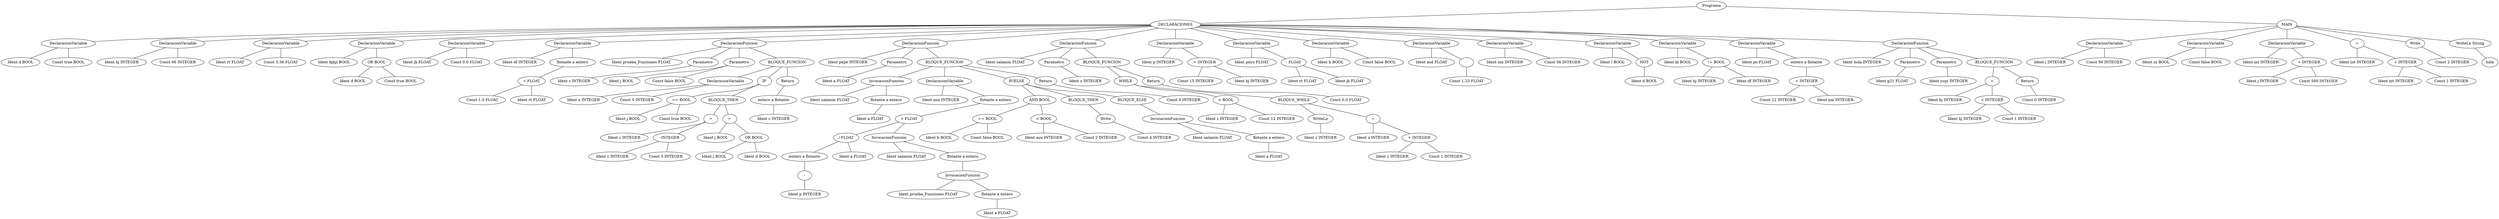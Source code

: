 graph G {177 [label="Programa"]
178 [label="DECLARACIONES"]
177 -- 178
179 [label="DeclaracionVariable"]
178 -- 179
180 [label="Ident d BOOL"]
179 -- 180
181 [label="Const true BOOL"]
179 -- 181
182 [label="DeclaracionVariable"]
178 -- 182
183 [label="Ident hj INTEGER"]
182 -- 183
184 [label="Const 66 INTEGER"]
182 -- 184
185 [label="DeclaracionVariable"]
178 -- 185
186 [label="Ident rt FLOAT"]
185 -- 186
187 [label="Const 5.56 FLOAT"]
185 -- 187
188 [label="DeclaracionVariable"]
178 -- 188
189 [label="Ident fghjl BOOL"]
188 -- 189
190 [label="OR BOOL"]
188 -- 190
191 [label="Ident d BOOL"]
190 -- 191
192 [label="Const true BOOL"]
190 -- 192
193 [label="DeclaracionVariable"]
178 -- 193
194 [label="Ident jk FLOAT"]
193 -- 194
195 [label="Const 0.0 FLOAT"]
193 -- 195
196 [label="DeclaracionVariable"]
178 -- 196
197 [label="Ident df INTEGER"]
196 -- 197
198 [label="flotante a entero"]
196 -- 198
199 [label="+ FLOAT"]
198 -- 199
200 [label="Const 1.0 FLOAT"]
199 -- 200
201 [label="Ident rt FLOAT"]
199 -- 201
202 [label="DeclaracionFuncion"]
178 -- 202
203 [label="Ident prueba_Funciones FLOAT"]
202 -- 203
204 [label="Parametro"]
202 -- 204
205 [label="Ident c INTEGER"]
204 -- 205
206 [label="Parametro"]
202 -- 206
207 [label="Ident j BOOL"]
206 -- 207
208 [label="Const false BOOL"]
206 -- 208
209 [label="BLOQUE_FUNCION"]
202 -- 209
210 [label="DeclaracionVariable"]
209 -- 210
211 [label="Ident x INTEGER"]
210 -- 211
212 [label="Const 0 INTEGER"]
210 -- 212
213 [label="IF"]
209 -- 213
214 [label="== BOOL"]
213 -- 214
215 [label="Ident j BOOL"]
214 -- 215
216 [label="Const true BOOL"]
214 -- 216
217 [label="BLOQUE_THEN"]
213 -- 217
218 [label="="]
217 -- 218
219 [label="Ident c INTEGER"]
218 -- 219
220 [label="- INTEGER"]
218 -- 220
221 [label="Ident c INTEGER"]
220 -- 221
222 [label="Const 5 INTEGER"]
220 -- 222
223 [label="="]
217 -- 223
224 [label="Ident j BOOL"]
223 -- 224
225 [label="OR BOOL"]
223 -- 225
226 [label="Ident j BOOL"]
225 -- 226
227 [label="Ident d BOOL"]
225 -- 227
228 [label="Return"]
209 -- 228
229 [label="entero a flotante"]
228 -- 229
230 [label="Ident c INTEGER"]
229 -- 230
231 [label="DeclaracionFuncion"]
178 -- 231
232 [label="Ident pepe INTEGER"]
231 -- 232
233 [label="Parametro"]
231 -- 233
234 [label="Ident a FLOAT"]
233 -- 234
235 [label="BLOQUE_FUNCION"]
231 -- 235
236 [label="InvocacionFuncion"]
235 -- 236
237 [label="Ident salamin FLOAT"]
236 -- 237
238 [label="flotante a entero"]
236 -- 238
239 [label="Ident a FLOAT"]
238 -- 239
240 [label="DeclaracionVariable"]
235 -- 240
241 [label="Ident aux INTEGER"]
240 -- 241
242 [label="flotante a entero"]
240 -- 242
243 [label="+ FLOAT"]
242 -- 243
244 [label="/ FLOAT"]
243 -- 244
245 [label="entero a flotante"]
244 -- 245
246 [label="-"]
245 -- 246
247 [label="Ident p INTEGER"]
246 -- 247
248 [label="Ident a FLOAT"]
244 -- 248
249 [label="InvocacionFuncion"]
243 -- 249
250 [label="Ident salamin FLOAT"]
249 -- 250
251 [label="flotante a entero"]
249 -- 251
252 [label="InvocacionFuncion"]
251 -- 252
253 [label="Ident prueba_Funciones FLOAT"]
252 -- 253
254 [label="flotante a entero"]
252 -- 254
255 [label="Ident a FLOAT"]
254 -- 255
256 [label="IF/ELSE"]
235 -- 256
257 [label="AND BOOL"]
256 -- 257
258 [label="== BOOL"]
257 -- 258
259 [label="Ident b BOOL"]
258 -- 259
260 [label="Const false BOOL"]
258 -- 260
261 [label="< BOOL"]
257 -- 261
262 [label="Ident aux INTEGER"]
261 -- 262
263 [label="Const 2 INTEGER"]
261 -- 263
264 [label="BLOQUE_THEN"]
256 -- 264
265 [label="Write"]
264 -- 265
266 [label="Const 4 INTEGER"]
265 -- 266
267 [label="BLOQUE_ELSE"]
256 -- 267
268 [label="InvocacionFuncion"]
267 -- 268
269 [label="Ident salamin FLOAT"]
268 -- 269
270 [label="flotante a entero"]
268 -- 270
271 [label="Ident a FLOAT"]
270 -- 271
272 [label="Return"]
235 -- 272
273 [label="Const 0 INTEGER"]
272 -- 273
274 [label="DeclaracionFuncion"]
178 -- 274
275 [label="Ident salamin FLOAT"]
274 -- 275
276 [label="Parametro"]
274 -- 276
277 [label="Ident z INTEGER"]
276 -- 277
278 [label="BLOQUE_FUNCION"]
274 -- 278
279 [label="WHILE"]
278 -- 279
280 [label="< BOOL"]
279 -- 280
281 [label="Ident z INTEGER"]
280 -- 281
282 [label="Const 12 INTEGER"]
280 -- 282
283 [label="BLOQUE_WHILE"]
279 -- 283
284 [label="WriteLn"]
283 -- 284
285 [label="Ident z INTEGER"]
284 -- 285
286 [label="="]
283 -- 286
287 [label="Ident z INTEGER"]
286 -- 287
288 [label="+ INTEGER"]
286 -- 288
289 [label="Ident z INTEGER"]
288 -- 289
290 [label="Const 1 INTEGER"]
288 -- 290
291 [label="Return"]
278 -- 291
292 [label="Const 0.0 FLOAT"]
291 -- 292
293 [label="DeclaracionVariable"]
178 -- 293
294 [label="Ident p INTEGER"]
293 -- 294
295 [label="+ INTEGER"]
293 -- 295
296 [label="Const 15 INTEGER"]
295 -- 296
297 [label="Ident hj INTEGER"]
295 -- 297
298 [label="DeclaracionVariable"]
178 -- 298
299 [label="Ident poyo FLOAT"]
298 -- 299
300 [label="- FLOAT"]
298 -- 300
301 [label="Ident rt FLOAT"]
300 -- 301
302 [label="Ident jk FLOAT"]
300 -- 302
303 [label="DeclaracionVariable"]
178 -- 303
304 [label="Ident b BOOL"]
303 -- 304
305 [label="Const false BOOL"]
303 -- 305
306 [label="DeclaracionVariable"]
178 -- 306
307 [label="Ident asd FLOAT"]
306 -- 307
308 [label="-"]
306 -- 308
309 [label="Const 1.23 FLOAT"]
308 -- 309
310 [label="DeclaracionVariable"]
178 -- 310
311 [label="Ident nm INTEGER"]
310 -- 311
312 [label="Const 56 INTEGER"]
310 -- 312
313 [label="DeclaracionVariable"]
178 -- 313
314 [label="Ident l BOOL"]
313 -- 314
315 [label="NOT"]
313 -- 315
316 [label="Ident d BOOL"]
315 -- 316
317 [label="DeclaracionVariable"]
178 -- 317
318 [label="Ident kl BOOL"]
317 -- 318
319 [label="!= BOOL"]
317 -- 319
320 [label="Ident hj INTEGER"]
319 -- 320
321 [label="Ident df INTEGER"]
319 -- 321
322 [label="DeclaracionVariable"]
178 -- 322
323 [label="Ident po FLOAT"]
322 -- 323
324 [label="entero a flotante"]
322 -- 324
325 [label="+ INTEGER"]
324 -- 325
326 [label="Const 12 INTEGER"]
325 -- 326
327 [label="Ident nm INTEGER"]
325 -- 327
328 [label="DeclaracionFuncion"]
178 -- 328
329 [label="Ident hola INTEGER"]
328 -- 329
330 [label="Parametro"]
328 -- 330
331 [label="Ident g21 FLOAT"]
330 -- 331
332 [label="Parametro"]
328 -- 332
333 [label="Ident yupi INTEGER"]
332 -- 333
334 [label="BLOQUE_FUNCION"]
328 -- 334
335 [label="="]
334 -- 335
336 [label="Ident hj INTEGER"]
335 -- 336
337 [label="+ INTEGER"]
335 -- 337
338 [label="Ident hj INTEGER"]
337 -- 338
339 [label="Const 1 INTEGER"]
337 -- 339
340 [label="Return"]
334 -- 340
341 [label="Const 0 INTEGER"]
340 -- 341
342 [label="MAIN"]
177 -- 342
343 [label="DeclaracionVariable"]
342 -- 343
344 [label="Ident j INTEGER"]
343 -- 344
345 [label="Const 56 INTEGER"]
343 -- 345
346 [label="DeclaracionVariable"]
342 -- 346
347 [label="Ident zz BOOL"]
346 -- 347
348 [label="Const false BOOL"]
346 -- 348
349 [label="DeclaracionVariable"]
342 -- 349
350 [label="Ident int INTEGER"]
349 -- 350
351 [label="+ INTEGER"]
349 -- 351
352 [label="Ident j INTEGER"]
351 -- 352
353 [label="Const 500 INTEGER"]
351 -- 353
354 [label="="]
342 -- 354
355 [label="Ident int INTEGER"]
354 -- 355
356 [label="+ INTEGER"]
354 -- 356
357 [label="Ident int INTEGER"]
356 -- 357
358 [label="Const 1 INTEGER"]
356 -- 358
359 [label="Write"]
342 -- 359
360 [label="Const 2 INTEGER"]
359 -- 360
361 [label="WriteLn String"]
342 -- 361
362 [label="hola"]
361 -- 362
}
